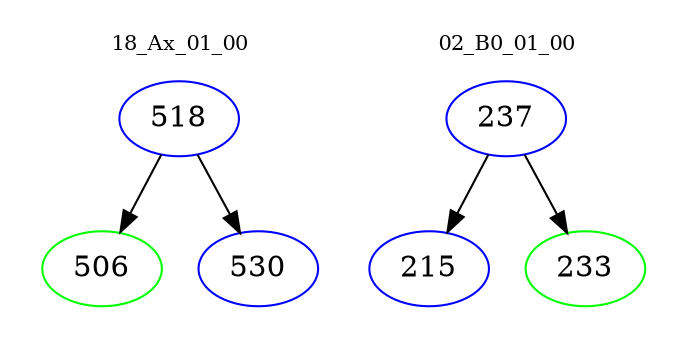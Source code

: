 digraph{
subgraph cluster_0 {
color = white
label = "18_Ax_01_00";
fontsize=10;
T0_518 [label="518", color="blue"]
T0_518 -> T0_506 [color="black"]
T0_506 [label="506", color="green"]
T0_518 -> T0_530 [color="black"]
T0_530 [label="530", color="blue"]
}
subgraph cluster_1 {
color = white
label = "02_B0_01_00";
fontsize=10;
T1_237 [label="237", color="blue"]
T1_237 -> T1_215 [color="black"]
T1_215 [label="215", color="blue"]
T1_237 -> T1_233 [color="black"]
T1_233 [label="233", color="green"]
}
}
